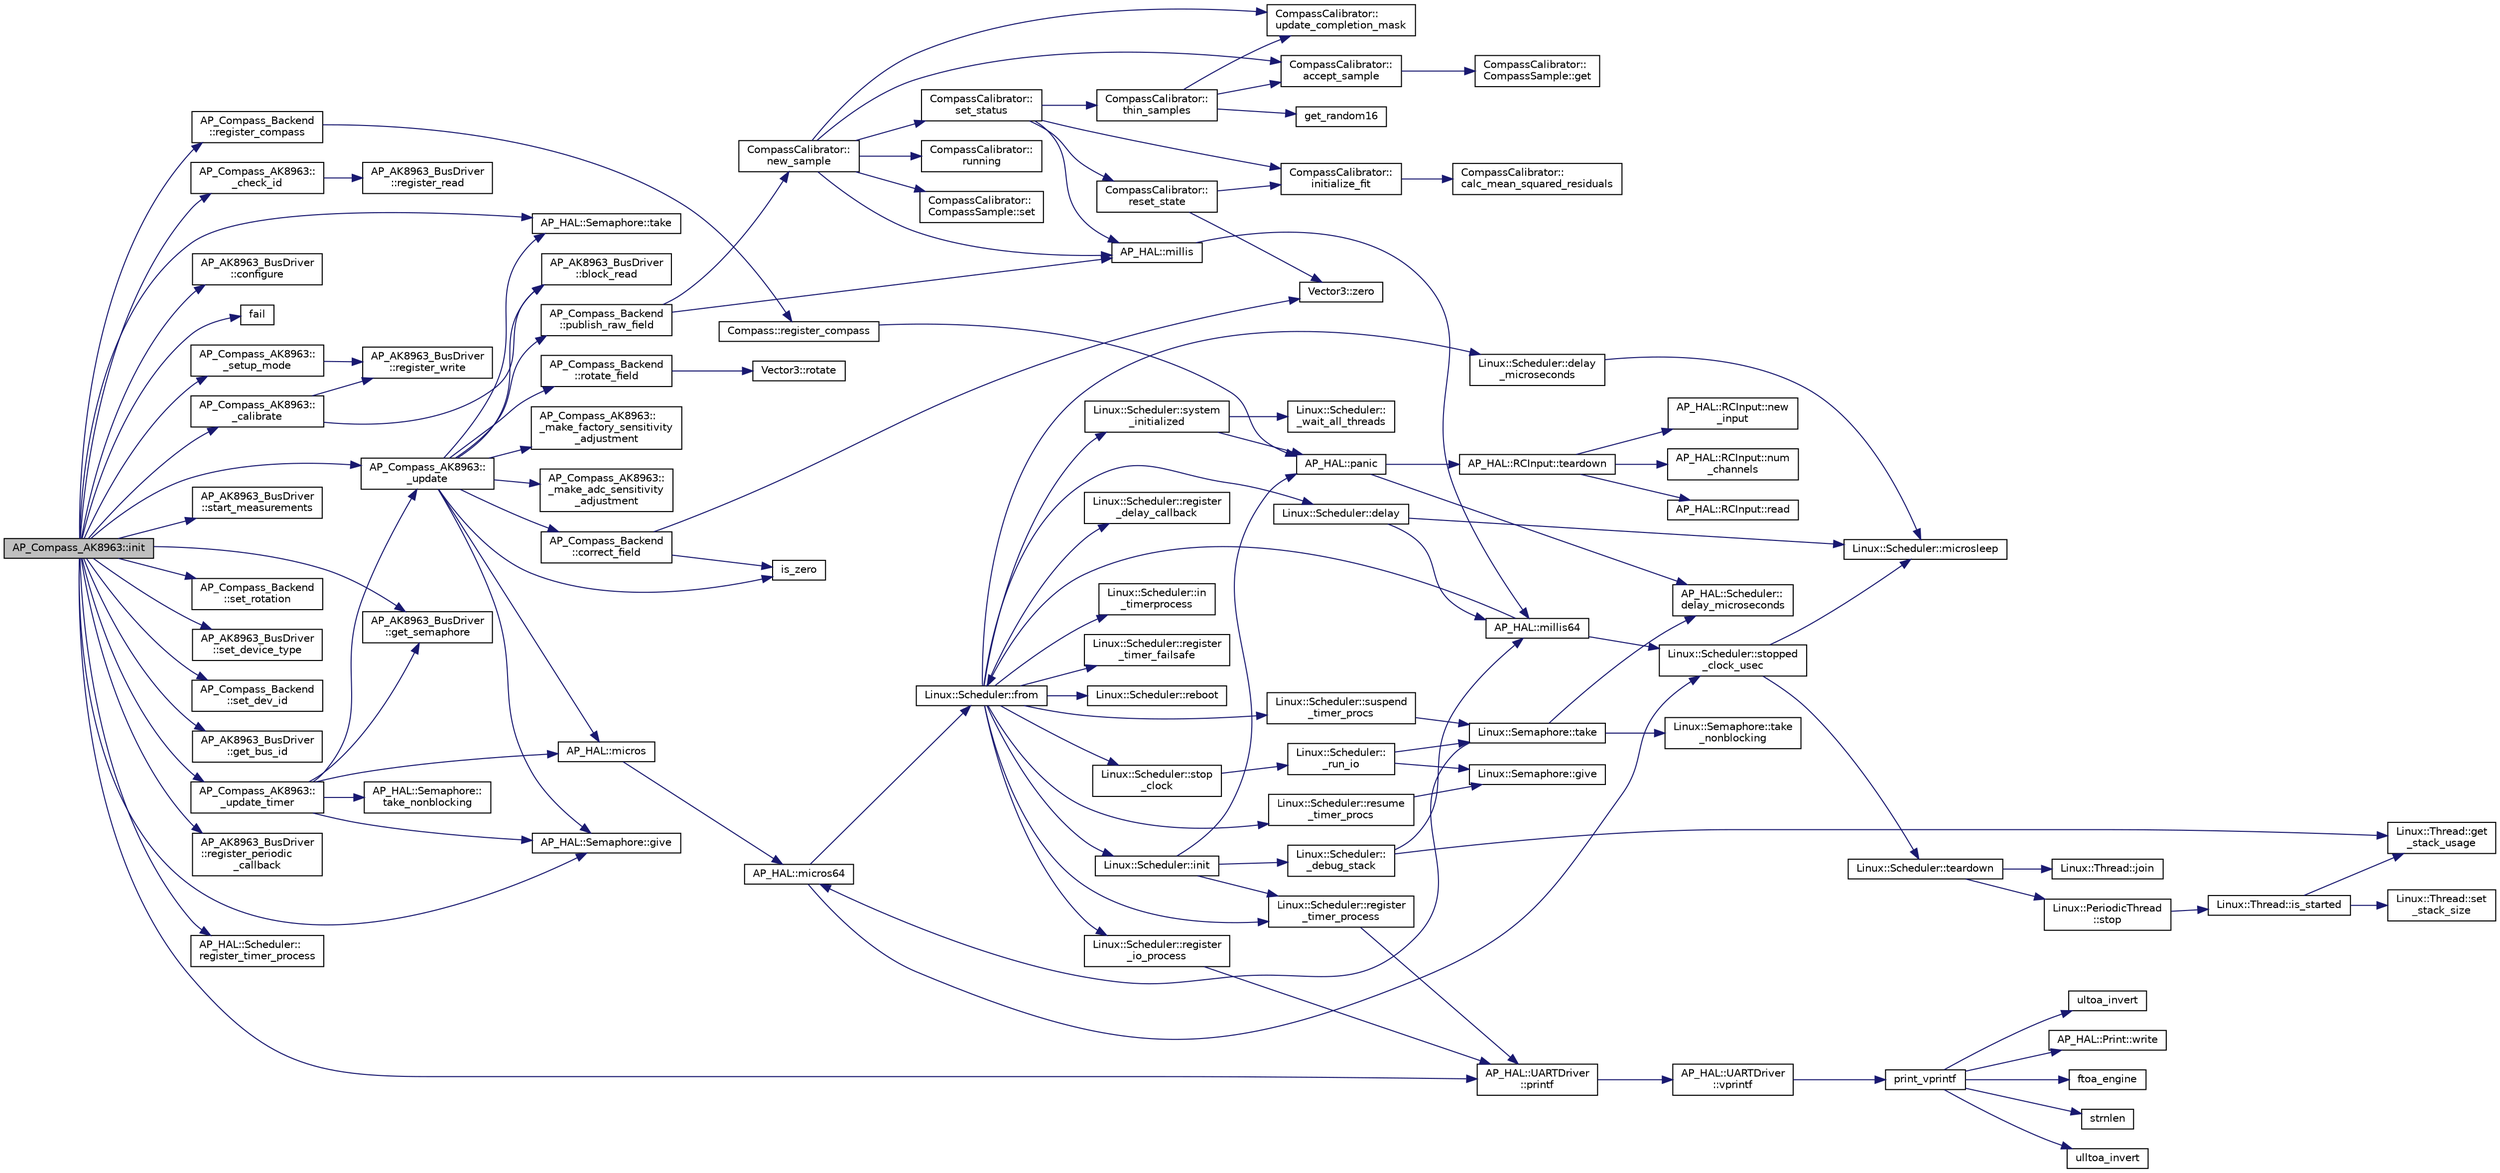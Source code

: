 digraph "AP_Compass_AK8963::init"
{
 // INTERACTIVE_SVG=YES
  edge [fontname="Helvetica",fontsize="10",labelfontname="Helvetica",labelfontsize="10"];
  node [fontname="Helvetica",fontsize="10",shape=record];
  rankdir="LR";
  Node1 [label="AP_Compass_AK8963::init",height=0.2,width=0.4,color="black", fillcolor="grey75", style="filled", fontcolor="black"];
  Node1 -> Node2 [color="midnightblue",fontsize="10",style="solid",fontname="Helvetica"];
  Node2 [label="AP_AK8963_BusDriver\l::get_semaphore",height=0.2,width=0.4,color="black", fillcolor="white", style="filled",URL="$classAP__AK8963__BusDriver.html#ac27b460004cff5f4fd5f81e0be4da9aa"];
  Node1 -> Node3 [color="midnightblue",fontsize="10",style="solid",fontname="Helvetica"];
  Node3 [label="AP_HAL::Semaphore::take",height=0.2,width=0.4,color="black", fillcolor="white", style="filled",URL="$classAP__HAL_1_1Semaphore.html#abd3a0affad8bb211981a979f30386589"];
  Node1 -> Node4 [color="midnightblue",fontsize="10",style="solid",fontname="Helvetica"];
  Node4 [label="AP_HAL::UARTDriver\l::printf",height=0.2,width=0.4,color="black", fillcolor="white", style="filled",URL="$classAP__HAL_1_1UARTDriver.html#a6ceedc792594e59fc7d80b39a435f027"];
  Node4 -> Node5 [color="midnightblue",fontsize="10",style="solid",fontname="Helvetica"];
  Node5 [label="AP_HAL::UARTDriver\l::vprintf",height=0.2,width=0.4,color="black", fillcolor="white", style="filled",URL="$classAP__HAL_1_1UARTDriver.html#aa8abfb6d6641299472c29ac1edde559f"];
  Node5 -> Node6 [color="midnightblue",fontsize="10",style="solid",fontname="Helvetica"];
  Node6 [label="print_vprintf",height=0.2,width=0.4,color="black", fillcolor="white", style="filled",URL="$print__vprintf_8cpp.html#a1534eaeab54696df96975b56d9f49212"];
  Node6 -> Node7 [color="midnightblue",fontsize="10",style="solid",fontname="Helvetica"];
  Node7 [label="AP_HAL::Print::write",height=0.2,width=0.4,color="black", fillcolor="white", style="filled",URL="$classAP__HAL_1_1Print.html#acc65391952a43334f8f5c9bef341f501"];
  Node6 -> Node8 [color="midnightblue",fontsize="10",style="solid",fontname="Helvetica"];
  Node8 [label="ftoa_engine",height=0.2,width=0.4,color="black", fillcolor="white", style="filled",URL="$ftoa__engine_8cpp.html#a1c28234da8f20b43c85890d4bb452947"];
  Node6 -> Node9 [color="midnightblue",fontsize="10",style="solid",fontname="Helvetica"];
  Node9 [label="strnlen",height=0.2,width=0.4,color="black", fillcolor="white", style="filled",URL="$replace_8cpp.html#a880bcc7b85a09e6254691bebd5344b51"];
  Node6 -> Node10 [color="midnightblue",fontsize="10",style="solid",fontname="Helvetica"];
  Node10 [label="ulltoa_invert",height=0.2,width=0.4,color="black", fillcolor="white", style="filled",URL="$utoa__invert_8cpp.html#a34926f552460b47c414ec4d83b32815c"];
  Node6 -> Node11 [color="midnightblue",fontsize="10",style="solid",fontname="Helvetica"];
  Node11 [label="ultoa_invert",height=0.2,width=0.4,color="black", fillcolor="white", style="filled",URL="$utoa__invert_8cpp.html#a5d99bba8e697c1e11da489d88fca8559"];
  Node1 -> Node12 [color="midnightblue",fontsize="10",style="solid",fontname="Helvetica"];
  Node12 [label="AP_AK8963_BusDriver\l::configure",height=0.2,width=0.4,color="black", fillcolor="white", style="filled",URL="$classAP__AK8963__BusDriver.html#a06d529de27d4480fc51c730956ed2609"];
  Node1 -> Node13 [color="midnightblue",fontsize="10",style="solid",fontname="Helvetica"];
  Node13 [label="fail",height=0.2,width=0.4,color="black", fillcolor="white", style="filled",URL="$eedump_8c.html#af09cfed2397fc1aeb1391db9b46ed605"];
  Node1 -> Node14 [color="midnightblue",fontsize="10",style="solid",fontname="Helvetica"];
  Node14 [label="AP_Compass_AK8963::\l_check_id",height=0.2,width=0.4,color="black", fillcolor="white", style="filled",URL="$classAP__Compass__AK8963.html#a341ed7c5505e19834a98df671f82c3b9"];
  Node14 -> Node15 [color="midnightblue",fontsize="10",style="solid",fontname="Helvetica"];
  Node15 [label="AP_AK8963_BusDriver\l::register_read",height=0.2,width=0.4,color="black", fillcolor="white", style="filled",URL="$classAP__AK8963__BusDriver.html#ad1372c7a2f0a8124fd3795f9c5e08472"];
  Node1 -> Node16 [color="midnightblue",fontsize="10",style="solid",fontname="Helvetica"];
  Node16 [label="AP_Compass_AK8963::\l_calibrate",height=0.2,width=0.4,color="black", fillcolor="white", style="filled",URL="$classAP__Compass__AK8963.html#ad72f424d1313f4ad5951ef6a2f399740"];
  Node16 -> Node17 [color="midnightblue",fontsize="10",style="solid",fontname="Helvetica"];
  Node17 [label="AP_AK8963_BusDriver\l::register_write",height=0.2,width=0.4,color="black", fillcolor="white", style="filled",URL="$classAP__AK8963__BusDriver.html#aeba83e5e29f283a5f6dad5ac74ccbc0c"];
  Node16 -> Node18 [color="midnightblue",fontsize="10",style="solid",fontname="Helvetica"];
  Node18 [label="AP_AK8963_BusDriver\l::block_read",height=0.2,width=0.4,color="black", fillcolor="white", style="filled",URL="$classAP__AK8963__BusDriver.html#a35810a867ead2cb1b6e2740ef77093f3"];
  Node1 -> Node19 [color="midnightblue",fontsize="10",style="solid",fontname="Helvetica"];
  Node19 [label="AP_Compass_AK8963::\l_setup_mode",height=0.2,width=0.4,color="black", fillcolor="white", style="filled",URL="$classAP__Compass__AK8963.html#a02798941f967cd44026fe6f952c60029"];
  Node19 -> Node17 [color="midnightblue",fontsize="10",style="solid",fontname="Helvetica"];
  Node1 -> Node20 [color="midnightblue",fontsize="10",style="solid",fontname="Helvetica"];
  Node20 [label="AP_AK8963_BusDriver\l::start_measurements",height=0.2,width=0.4,color="black", fillcolor="white", style="filled",URL="$classAP__AK8963__BusDriver.html#ad7e89bf8e83c1862d27b82172bc44749"];
  Node1 -> Node21 [color="midnightblue",fontsize="10",style="solid",fontname="Helvetica"];
  Node21 [label="AP_Compass_Backend\l::register_compass",height=0.2,width=0.4,color="black", fillcolor="white", style="filled",URL="$classAP__Compass__Backend.html#aee0aed3dcceb809b122d2a0784f44593"];
  Node21 -> Node22 [color="midnightblue",fontsize="10",style="solid",fontname="Helvetica"];
  Node22 [label="Compass::register_compass",height=0.2,width=0.4,color="black", fillcolor="white", style="filled",URL="$classCompass.html#af1b5ea3ff42b02e04526d4be361a1ca1"];
  Node22 -> Node23 [color="midnightblue",fontsize="10",style="solid",fontname="Helvetica"];
  Node23 [label="AP_HAL::panic",height=0.2,width=0.4,color="black", fillcolor="white", style="filled",URL="$namespaceAP__HAL.html#a71832f03d849a0c088f04fc98d3c8143"];
  Node23 -> Node24 [color="midnightblue",fontsize="10",style="solid",fontname="Helvetica"];
  Node24 [label="AP_HAL::RCInput::teardown",height=0.2,width=0.4,color="black", fillcolor="white", style="filled",URL="$classAP__HAL_1_1RCInput.html#a2bea13d38f2b9ae8bf5193a3a69f0a31"];
  Node24 -> Node25 [color="midnightblue",fontsize="10",style="solid",fontname="Helvetica"];
  Node25 [label="AP_HAL::RCInput::new\l_input",height=0.2,width=0.4,color="black", fillcolor="white", style="filled",URL="$classAP__HAL_1_1RCInput.html#aee1fade33080edef83dd7db0fad0f7da"];
  Node24 -> Node26 [color="midnightblue",fontsize="10",style="solid",fontname="Helvetica"];
  Node26 [label="AP_HAL::RCInput::num\l_channels",height=0.2,width=0.4,color="black", fillcolor="white", style="filled",URL="$classAP__HAL_1_1RCInput.html#ae55f959c6115c1f41783af3a2b6c4fcd"];
  Node24 -> Node27 [color="midnightblue",fontsize="10",style="solid",fontname="Helvetica"];
  Node27 [label="AP_HAL::RCInput::read",height=0.2,width=0.4,color="black", fillcolor="white", style="filled",URL="$classAP__HAL_1_1RCInput.html#a078fd7e6d2e6a899009ec674a8e03498"];
  Node23 -> Node28 [color="midnightblue",fontsize="10",style="solid",fontname="Helvetica"];
  Node28 [label="AP_HAL::Scheduler::\ldelay_microseconds",height=0.2,width=0.4,color="black", fillcolor="white", style="filled",URL="$classAP__HAL_1_1Scheduler.html#a78c4f1b1f192ac1c99544b6cc8f099b0"];
  Node1 -> Node29 [color="midnightblue",fontsize="10",style="solid",fontname="Helvetica"];
  Node29 [label="AP_Compass_Backend\l::set_rotation",height=0.2,width=0.4,color="black", fillcolor="white", style="filled",URL="$classAP__Compass__Backend.html#add649dcd93e0815716ab1c8ab9c23c41"];
  Node1 -> Node30 [color="midnightblue",fontsize="10",style="solid",fontname="Helvetica"];
  Node30 [label="AP_AK8963_BusDriver\l::set_device_type",height=0.2,width=0.4,color="black", fillcolor="white", style="filled",URL="$classAP__AK8963__BusDriver.html#af0f2bf50fb00cc22e246c58f6d1788c3"];
  Node1 -> Node31 [color="midnightblue",fontsize="10",style="solid",fontname="Helvetica"];
  Node31 [label="AP_Compass_Backend\l::set_dev_id",height=0.2,width=0.4,color="black", fillcolor="white", style="filled",URL="$classAP__Compass__Backend.html#a81a8f162131d1cd7a54d9fe52448d31f"];
  Node1 -> Node32 [color="midnightblue",fontsize="10",style="solid",fontname="Helvetica"];
  Node32 [label="AP_AK8963_BusDriver\l::get_bus_id",height=0.2,width=0.4,color="black", fillcolor="white", style="filled",URL="$classAP__AK8963__BusDriver.html#aee7c4fd84d0157bccc7a6e13029b309a"];
  Node1 -> Node33 [color="midnightblue",fontsize="10",style="solid",fontname="Helvetica"];
  Node33 [label="AP_HAL::Semaphore::give",height=0.2,width=0.4,color="black", fillcolor="white", style="filled",URL="$classAP__HAL_1_1Semaphore.html#afcdbf03d5bea9d83037acc93bfaea7ce"];
  Node1 -> Node34 [color="midnightblue",fontsize="10",style="solid",fontname="Helvetica"];
  Node34 [label="AP_AK8963_BusDriver\l::register_periodic\l_callback",height=0.2,width=0.4,color="black", fillcolor="white", style="filled",URL="$classAP__AK8963__BusDriver.html#a49dd92803db24b00ba6bab2ead96f69b"];
  Node1 -> Node35 [color="midnightblue",fontsize="10",style="solid",fontname="Helvetica"];
  Node35 [label="AP_Compass_AK8963::\l_update",height=0.2,width=0.4,color="black", fillcolor="white", style="filled",URL="$classAP__Compass__AK8963.html#aad72266ce1554cc660d865e37fdc72d3"];
  Node35 -> Node36 [color="midnightblue",fontsize="10",style="solid",fontname="Helvetica"];
  Node36 [label="AP_HAL::micros",height=0.2,width=0.4,color="black", fillcolor="white", style="filled",URL="$namespaceAP__HAL.html#a8293355e35887733b1fd151aef08a787"];
  Node36 -> Node37 [color="midnightblue",fontsize="10",style="solid",fontname="Helvetica"];
  Node37 [label="AP_HAL::micros64",height=0.2,width=0.4,color="black", fillcolor="white", style="filled",URL="$namespaceAP__HAL.html#a7aa0ce7625c9680e30ff4a99940907a5"];
  Node37 -> Node38 [color="midnightblue",fontsize="10",style="solid",fontname="Helvetica"];
  Node38 [label="Linux::Scheduler::from",height=0.2,width=0.4,color="black", fillcolor="white", style="filled",URL="$classLinux_1_1Scheduler.html#a53ecaae0fdc72f85bd57c4b0cff93653"];
  Node38 -> Node39 [color="midnightblue",fontsize="10",style="solid",fontname="Helvetica"];
  Node39 [label="Linux::Scheduler::init",height=0.2,width=0.4,color="black", fillcolor="white", style="filled",URL="$classLinux_1_1Scheduler.html#a3d77c332e051c28c83fb07757e7100bd"];
  Node39 -> Node23 [color="midnightblue",fontsize="10",style="solid",fontname="Helvetica"];
  Node39 -> Node40 [color="midnightblue",fontsize="10",style="solid",fontname="Helvetica"];
  Node40 [label="Linux::Scheduler::register\l_timer_process",height=0.2,width=0.4,color="black", fillcolor="white", style="filled",URL="$classLinux_1_1Scheduler.html#a02a34a123dfebaf360f7010745e1e646"];
  Node40 -> Node4 [color="midnightblue",fontsize="10",style="solid",fontname="Helvetica"];
  Node39 -> Node41 [color="midnightblue",fontsize="10",style="solid",fontname="Helvetica"];
  Node41 [label="Linux::Scheduler::\l_debug_stack",height=0.2,width=0.4,color="black", fillcolor="white", style="filled",URL="$classLinux_1_1Scheduler.html#a163eb7b285c95b1b1d036fc61d723910"];
  Node41 -> Node42 [color="midnightblue",fontsize="10",style="solid",fontname="Helvetica"];
  Node42 [label="AP_HAL::millis64",height=0.2,width=0.4,color="black", fillcolor="white", style="filled",URL="$namespaceAP__HAL.html#a59336c5fceaf28a76d1df1581a87a25d"];
  Node42 -> Node38 [color="midnightblue",fontsize="10",style="solid",fontname="Helvetica"];
  Node42 -> Node43 [color="midnightblue",fontsize="10",style="solid",fontname="Helvetica"];
  Node43 [label="Linux::Scheduler::stopped\l_clock_usec",height=0.2,width=0.4,color="black", fillcolor="white", style="filled",URL="$classLinux_1_1Scheduler.html#a682b4c34f330f66db5ab4aa5d96e13f9"];
  Node43 -> Node44 [color="midnightblue",fontsize="10",style="solid",fontname="Helvetica"];
  Node44 [label="Linux::Scheduler::microsleep",height=0.2,width=0.4,color="black", fillcolor="white", style="filled",URL="$classLinux_1_1Scheduler.html#a647872aff158b510c56862f51f951538"];
  Node43 -> Node45 [color="midnightblue",fontsize="10",style="solid",fontname="Helvetica"];
  Node45 [label="Linux::Scheduler::teardown",height=0.2,width=0.4,color="black", fillcolor="white", style="filled",URL="$classLinux_1_1Scheduler.html#ab373a83d818679432520ea881044b2a7"];
  Node45 -> Node46 [color="midnightblue",fontsize="10",style="solid",fontname="Helvetica"];
  Node46 [label="Linux::PeriodicThread\l::stop",height=0.2,width=0.4,color="black", fillcolor="white", style="filled",URL="$classLinux_1_1PeriodicThread.html#a136aaf6e713f63b246fc4a2905e6e9a1"];
  Node46 -> Node47 [color="midnightblue",fontsize="10",style="solid",fontname="Helvetica"];
  Node47 [label="Linux::Thread::is_started",height=0.2,width=0.4,color="black", fillcolor="white", style="filled",URL="$classLinux_1_1Thread.html#a240d7b48a9a8eb43638f67295a1819e5"];
  Node47 -> Node48 [color="midnightblue",fontsize="10",style="solid",fontname="Helvetica"];
  Node48 [label="Linux::Thread::get\l_stack_usage",height=0.2,width=0.4,color="black", fillcolor="white", style="filled",URL="$classLinux_1_1Thread.html#a6884970a0811ae21953c57fb98aa6e96"];
  Node47 -> Node49 [color="midnightblue",fontsize="10",style="solid",fontname="Helvetica"];
  Node49 [label="Linux::Thread::set\l_stack_size",height=0.2,width=0.4,color="black", fillcolor="white", style="filled",URL="$classLinux_1_1Thread.html#a8d3282b714faaf68eae534e9276419f0"];
  Node45 -> Node50 [color="midnightblue",fontsize="10",style="solid",fontname="Helvetica"];
  Node50 [label="Linux::Thread::join",height=0.2,width=0.4,color="black", fillcolor="white", style="filled",URL="$classLinux_1_1Thread.html#a32b7d184279634922e2f3b23b584fbcd"];
  Node41 -> Node48 [color="midnightblue",fontsize="10",style="solid",fontname="Helvetica"];
  Node38 -> Node51 [color="midnightblue",fontsize="10",style="solid",fontname="Helvetica"];
  Node51 [label="Linux::Scheduler::delay",height=0.2,width=0.4,color="black", fillcolor="white", style="filled",URL="$classLinux_1_1Scheduler.html#a14f3239ecbb9889823b20dc9de655c2f"];
  Node51 -> Node42 [color="midnightblue",fontsize="10",style="solid",fontname="Helvetica"];
  Node51 -> Node44 [color="midnightblue",fontsize="10",style="solid",fontname="Helvetica"];
  Node38 -> Node52 [color="midnightblue",fontsize="10",style="solid",fontname="Helvetica"];
  Node52 [label="Linux::Scheduler::delay\l_microseconds",height=0.2,width=0.4,color="black", fillcolor="white", style="filled",URL="$classLinux_1_1Scheduler.html#a4cffd5bcba0175bf49c7aa75ff3bf09a"];
  Node52 -> Node44 [color="midnightblue",fontsize="10",style="solid",fontname="Helvetica"];
  Node38 -> Node53 [color="midnightblue",fontsize="10",style="solid",fontname="Helvetica"];
  Node53 [label="Linux::Scheduler::register\l_delay_callback",height=0.2,width=0.4,color="black", fillcolor="white", style="filled",URL="$classLinux_1_1Scheduler.html#a5cb50b637d5fd3e5f9220bc23db0fb3f"];
  Node38 -> Node40 [color="midnightblue",fontsize="10",style="solid",fontname="Helvetica"];
  Node38 -> Node54 [color="midnightblue",fontsize="10",style="solid",fontname="Helvetica"];
  Node54 [label="Linux::Scheduler::register\l_io_process",height=0.2,width=0.4,color="black", fillcolor="white", style="filled",URL="$classLinux_1_1Scheduler.html#aa2be97cb8686d72cc322fb38f69a940c"];
  Node54 -> Node4 [color="midnightblue",fontsize="10",style="solid",fontname="Helvetica"];
  Node38 -> Node55 [color="midnightblue",fontsize="10",style="solid",fontname="Helvetica"];
  Node55 [label="Linux::Scheduler::suspend\l_timer_procs",height=0.2,width=0.4,color="black", fillcolor="white", style="filled",URL="$classLinux_1_1Scheduler.html#abba967d02c28cb0b16a7cebbff9bc6d6"];
  Node55 -> Node56 [color="midnightblue",fontsize="10",style="solid",fontname="Helvetica"];
  Node56 [label="Linux::Semaphore::take",height=0.2,width=0.4,color="black", fillcolor="white", style="filled",URL="$classLinux_1_1Semaphore.html#afc4c8706abb7e68aa4001ea372dc614e"];
  Node56 -> Node57 [color="midnightblue",fontsize="10",style="solid",fontname="Helvetica"];
  Node57 [label="Linux::Semaphore::take\l_nonblocking",height=0.2,width=0.4,color="black", fillcolor="white", style="filled",URL="$classLinux_1_1Semaphore.html#a561b4f40f3a76335f1a686c2aed526f9"];
  Node56 -> Node37 [color="midnightblue",fontsize="10",style="solid",fontname="Helvetica"];
  Node56 -> Node28 [color="midnightblue",fontsize="10",style="solid",fontname="Helvetica"];
  Node38 -> Node58 [color="midnightblue",fontsize="10",style="solid",fontname="Helvetica"];
  Node58 [label="Linux::Scheduler::resume\l_timer_procs",height=0.2,width=0.4,color="black", fillcolor="white", style="filled",URL="$classLinux_1_1Scheduler.html#aee4e701b92cb4721c4de1bfcdcded70c"];
  Node58 -> Node59 [color="midnightblue",fontsize="10",style="solid",fontname="Helvetica"];
  Node59 [label="Linux::Semaphore::give",height=0.2,width=0.4,color="black", fillcolor="white", style="filled",URL="$classLinux_1_1Semaphore.html#a216f91636f64b57b59d43ef64af91624"];
  Node38 -> Node60 [color="midnightblue",fontsize="10",style="solid",fontname="Helvetica"];
  Node60 [label="Linux::Scheduler::in\l_timerprocess",height=0.2,width=0.4,color="black", fillcolor="white", style="filled",URL="$classLinux_1_1Scheduler.html#af23753e7c6bfa97553db215a64235455"];
  Node38 -> Node61 [color="midnightblue",fontsize="10",style="solid",fontname="Helvetica"];
  Node61 [label="Linux::Scheduler::register\l_timer_failsafe",height=0.2,width=0.4,color="black", fillcolor="white", style="filled",URL="$classLinux_1_1Scheduler.html#ac193459e3575c7a0588fdc72250c2044"];
  Node38 -> Node62 [color="midnightblue",fontsize="10",style="solid",fontname="Helvetica"];
  Node62 [label="Linux::Scheduler::system\l_initialized",height=0.2,width=0.4,color="black", fillcolor="white", style="filled",URL="$classLinux_1_1Scheduler.html#ad6070a7ee637adf5101b1e6b6efbf8f6"];
  Node62 -> Node23 [color="midnightblue",fontsize="10",style="solid",fontname="Helvetica"];
  Node62 -> Node63 [color="midnightblue",fontsize="10",style="solid",fontname="Helvetica"];
  Node63 [label="Linux::Scheduler::\l_wait_all_threads",height=0.2,width=0.4,color="black", fillcolor="white", style="filled",URL="$classLinux_1_1Scheduler.html#ac52c8da3f1f4fd79c50bd64379daf399"];
  Node38 -> Node64 [color="midnightblue",fontsize="10",style="solid",fontname="Helvetica"];
  Node64 [label="Linux::Scheduler::reboot",height=0.2,width=0.4,color="black", fillcolor="white", style="filled",URL="$classLinux_1_1Scheduler.html#ae72cfa66c849ffd882ef518c35c71e69"];
  Node38 -> Node65 [color="midnightblue",fontsize="10",style="solid",fontname="Helvetica"];
  Node65 [label="Linux::Scheduler::stop\l_clock",height=0.2,width=0.4,color="black", fillcolor="white", style="filled",URL="$classLinux_1_1Scheduler.html#a392aebafcdfe9a812e4db4b7a9dcce9c"];
  Node65 -> Node66 [color="midnightblue",fontsize="10",style="solid",fontname="Helvetica"];
  Node66 [label="Linux::Scheduler::\l_run_io",height=0.2,width=0.4,color="black", fillcolor="white", style="filled",URL="$classLinux_1_1Scheduler.html#a70b024d7d0886bf47b46cc3ee310d638"];
  Node66 -> Node56 [color="midnightblue",fontsize="10",style="solid",fontname="Helvetica"];
  Node66 -> Node59 [color="midnightblue",fontsize="10",style="solid",fontname="Helvetica"];
  Node37 -> Node43 [color="midnightblue",fontsize="10",style="solid",fontname="Helvetica"];
  Node35 -> Node18 [color="midnightblue",fontsize="10",style="solid",fontname="Helvetica"];
  Node35 -> Node67 [color="midnightblue",fontsize="10",style="solid",fontname="Helvetica"];
  Node67 [label="is_zero",height=0.2,width=0.4,color="black", fillcolor="white", style="filled",URL="$AP__Math_8h.html#a2a12cce483e9b870da70d30406d82c60"];
  Node35 -> Node68 [color="midnightblue",fontsize="10",style="solid",fontname="Helvetica"];
  Node68 [label="AP_Compass_AK8963::\l_make_factory_sensitivity\l_adjustment",height=0.2,width=0.4,color="black", fillcolor="white", style="filled",URL="$classAP__Compass__AK8963.html#a928abe3db6c7fb6fa9ac7e55a8c91ed9"];
  Node35 -> Node69 [color="midnightblue",fontsize="10",style="solid",fontname="Helvetica"];
  Node69 [label="AP_Compass_AK8963::\l_make_adc_sensitivity\l_adjustment",height=0.2,width=0.4,color="black", fillcolor="white", style="filled",URL="$classAP__Compass__AK8963.html#aa82897f54fa9db85a9aefe87ce7c4f75"];
  Node35 -> Node70 [color="midnightblue",fontsize="10",style="solid",fontname="Helvetica"];
  Node70 [label="AP_Compass_Backend\l::rotate_field",height=0.2,width=0.4,color="black", fillcolor="white", style="filled",URL="$classAP__Compass__Backend.html#aeb969f8d3b9e2baf54606f4dcc453821"];
  Node70 -> Node71 [color="midnightblue",fontsize="10",style="solid",fontname="Helvetica"];
  Node71 [label="Vector3::rotate",height=0.2,width=0.4,color="black", fillcolor="white", style="filled",URL="$classVector3.html#a53d5701ae2db9492944550927279b7b8"];
  Node35 -> Node72 [color="midnightblue",fontsize="10",style="solid",fontname="Helvetica"];
  Node72 [label="AP_Compass_Backend\l::publish_raw_field",height=0.2,width=0.4,color="black", fillcolor="white", style="filled",URL="$classAP__Compass__Backend.html#ab7b0a43b8bfefe376092c2733bd69e4d"];
  Node72 -> Node73 [color="midnightblue",fontsize="10",style="solid",fontname="Helvetica"];
  Node73 [label="AP_HAL::millis",height=0.2,width=0.4,color="black", fillcolor="white", style="filled",URL="$namespaceAP__HAL.html#a77dffbb18891996280308e21316ec186"];
  Node73 -> Node42 [color="midnightblue",fontsize="10",style="solid",fontname="Helvetica"];
  Node72 -> Node74 [color="midnightblue",fontsize="10",style="solid",fontname="Helvetica"];
  Node74 [label="CompassCalibrator::\lnew_sample",height=0.2,width=0.4,color="black", fillcolor="white", style="filled",URL="$classCompassCalibrator.html#a6c7c445f97797add8279be5f7c2e112b"];
  Node74 -> Node73 [color="midnightblue",fontsize="10",style="solid",fontname="Helvetica"];
  Node74 -> Node75 [color="midnightblue",fontsize="10",style="solid",fontname="Helvetica"];
  Node75 [label="CompassCalibrator::\lset_status",height=0.2,width=0.4,color="black", fillcolor="white", style="filled",URL="$classCompassCalibrator.html#aeee363c33562bb3a47693073c6a568e5"];
  Node75 -> Node76 [color="midnightblue",fontsize="10",style="solid",fontname="Helvetica"];
  Node76 [label="CompassCalibrator::\lreset_state",height=0.2,width=0.4,color="black", fillcolor="white", style="filled",URL="$classCompassCalibrator.html#afe46e9f795a06855adf4ae32b01da5b1"];
  Node76 -> Node77 [color="midnightblue",fontsize="10",style="solid",fontname="Helvetica"];
  Node77 [label="Vector3::zero",height=0.2,width=0.4,color="black", fillcolor="white", style="filled",URL="$classVector3.html#adf1769d5ee5df2f8585df2f540fa5efe"];
  Node76 -> Node78 [color="midnightblue",fontsize="10",style="solid",fontname="Helvetica"];
  Node78 [label="CompassCalibrator::\linitialize_fit",height=0.2,width=0.4,color="black", fillcolor="white", style="filled",URL="$classCompassCalibrator.html#a4c0461903e1830066d9f005bac85a389"];
  Node78 -> Node79 [color="midnightblue",fontsize="10",style="solid",fontname="Helvetica"];
  Node79 [label="CompassCalibrator::\lcalc_mean_squared_residuals",height=0.2,width=0.4,color="black", fillcolor="white", style="filled",URL="$classCompassCalibrator.html#a7d57ef4510c26724890f4f820bf2d160"];
  Node75 -> Node73 [color="midnightblue",fontsize="10",style="solid",fontname="Helvetica"];
  Node75 -> Node78 [color="midnightblue",fontsize="10",style="solid",fontname="Helvetica"];
  Node75 -> Node80 [color="midnightblue",fontsize="10",style="solid",fontname="Helvetica"];
  Node80 [label="CompassCalibrator::\lthin_samples",height=0.2,width=0.4,color="black", fillcolor="white", style="filled",URL="$classCompassCalibrator.html#abd6b22cb6f201e16c77ddbf49a90ccd5"];
  Node80 -> Node81 [color="midnightblue",fontsize="10",style="solid",fontname="Helvetica"];
  Node81 [label="get_random16",height=0.2,width=0.4,color="black", fillcolor="white", style="filled",URL="$AP__Math_8cpp.html#a587a30a56f2ab102c7b42f89e4770530"];
  Node80 -> Node82 [color="midnightblue",fontsize="10",style="solid",fontname="Helvetica"];
  Node82 [label="CompassCalibrator::\laccept_sample",height=0.2,width=0.4,color="black", fillcolor="white", style="filled",URL="$classCompassCalibrator.html#a9a22a17905205cc721ba8b36a203057c"];
  Node82 -> Node83 [color="midnightblue",fontsize="10",style="solid",fontname="Helvetica"];
  Node83 [label="CompassCalibrator::\lCompassSample::get",height=0.2,width=0.4,color="black", fillcolor="white", style="filled",URL="$classCompassCalibrator_1_1CompassSample.html#aa15059b264357a9920251a7c0c7c251a"];
  Node80 -> Node84 [color="midnightblue",fontsize="10",style="solid",fontname="Helvetica"];
  Node84 [label="CompassCalibrator::\lupdate_completion_mask",height=0.2,width=0.4,color="black", fillcolor="white", style="filled",URL="$classCompassCalibrator.html#a8e61db1dbc134aa02d256460ae370770"];
  Node74 -> Node85 [color="midnightblue",fontsize="10",style="solid",fontname="Helvetica"];
  Node85 [label="CompassCalibrator::\lrunning",height=0.2,width=0.4,color="black", fillcolor="white", style="filled",URL="$classCompassCalibrator.html#a439e8c7f72e9f6e2fe66b93d755bc9f7"];
  Node74 -> Node82 [color="midnightblue",fontsize="10",style="solid",fontname="Helvetica"];
  Node74 -> Node84 [color="midnightblue",fontsize="10",style="solid",fontname="Helvetica"];
  Node74 -> Node86 [color="midnightblue",fontsize="10",style="solid",fontname="Helvetica"];
  Node86 [label="CompassCalibrator::\lCompassSample::set",height=0.2,width=0.4,color="black", fillcolor="white", style="filled",URL="$classCompassCalibrator_1_1CompassSample.html#aecc1c9d7b621e86edc28e978bed858ab"];
  Node35 -> Node87 [color="midnightblue",fontsize="10",style="solid",fontname="Helvetica"];
  Node87 [label="AP_Compass_Backend\l::correct_field",height=0.2,width=0.4,color="black", fillcolor="white", style="filled",URL="$classAP__Compass__Backend.html#a92da085c367cf2a95ca9b52cc5cb65ce"];
  Node87 -> Node67 [color="midnightblue",fontsize="10",style="solid",fontname="Helvetica"];
  Node87 -> Node77 [color="midnightblue",fontsize="10",style="solid",fontname="Helvetica"];
  Node35 -> Node3 [color="midnightblue",fontsize="10",style="solid",fontname="Helvetica"];
  Node35 -> Node33 [color="midnightblue",fontsize="10",style="solid",fontname="Helvetica"];
  Node1 -> Node88 [color="midnightblue",fontsize="10",style="solid",fontname="Helvetica"];
  Node88 [label="AP_HAL::Scheduler::\lregister_timer_process",height=0.2,width=0.4,color="black", fillcolor="white", style="filled",URL="$classAP__HAL_1_1Scheduler.html#ac2c4230957d5dbd3c2fd104af2794b4f"];
  Node1 -> Node89 [color="midnightblue",fontsize="10",style="solid",fontname="Helvetica"];
  Node89 [label="AP_Compass_AK8963::\l_update_timer",height=0.2,width=0.4,color="black", fillcolor="white", style="filled",URL="$classAP__Compass__AK8963.html#a4ab9e128a76b46820300fb05a08c9c2b"];
  Node89 -> Node36 [color="midnightblue",fontsize="10",style="solid",fontname="Helvetica"];
  Node89 -> Node2 [color="midnightblue",fontsize="10",style="solid",fontname="Helvetica"];
  Node89 -> Node90 [color="midnightblue",fontsize="10",style="solid",fontname="Helvetica"];
  Node90 [label="AP_HAL::Semaphore::\ltake_nonblocking",height=0.2,width=0.4,color="black", fillcolor="white", style="filled",URL="$classAP__HAL_1_1Semaphore.html#a266e91db5eecb64d8b934d09f5e972cf"];
  Node89 -> Node35 [color="midnightblue",fontsize="10",style="solid",fontname="Helvetica"];
  Node89 -> Node33 [color="midnightblue",fontsize="10",style="solid",fontname="Helvetica"];
}
